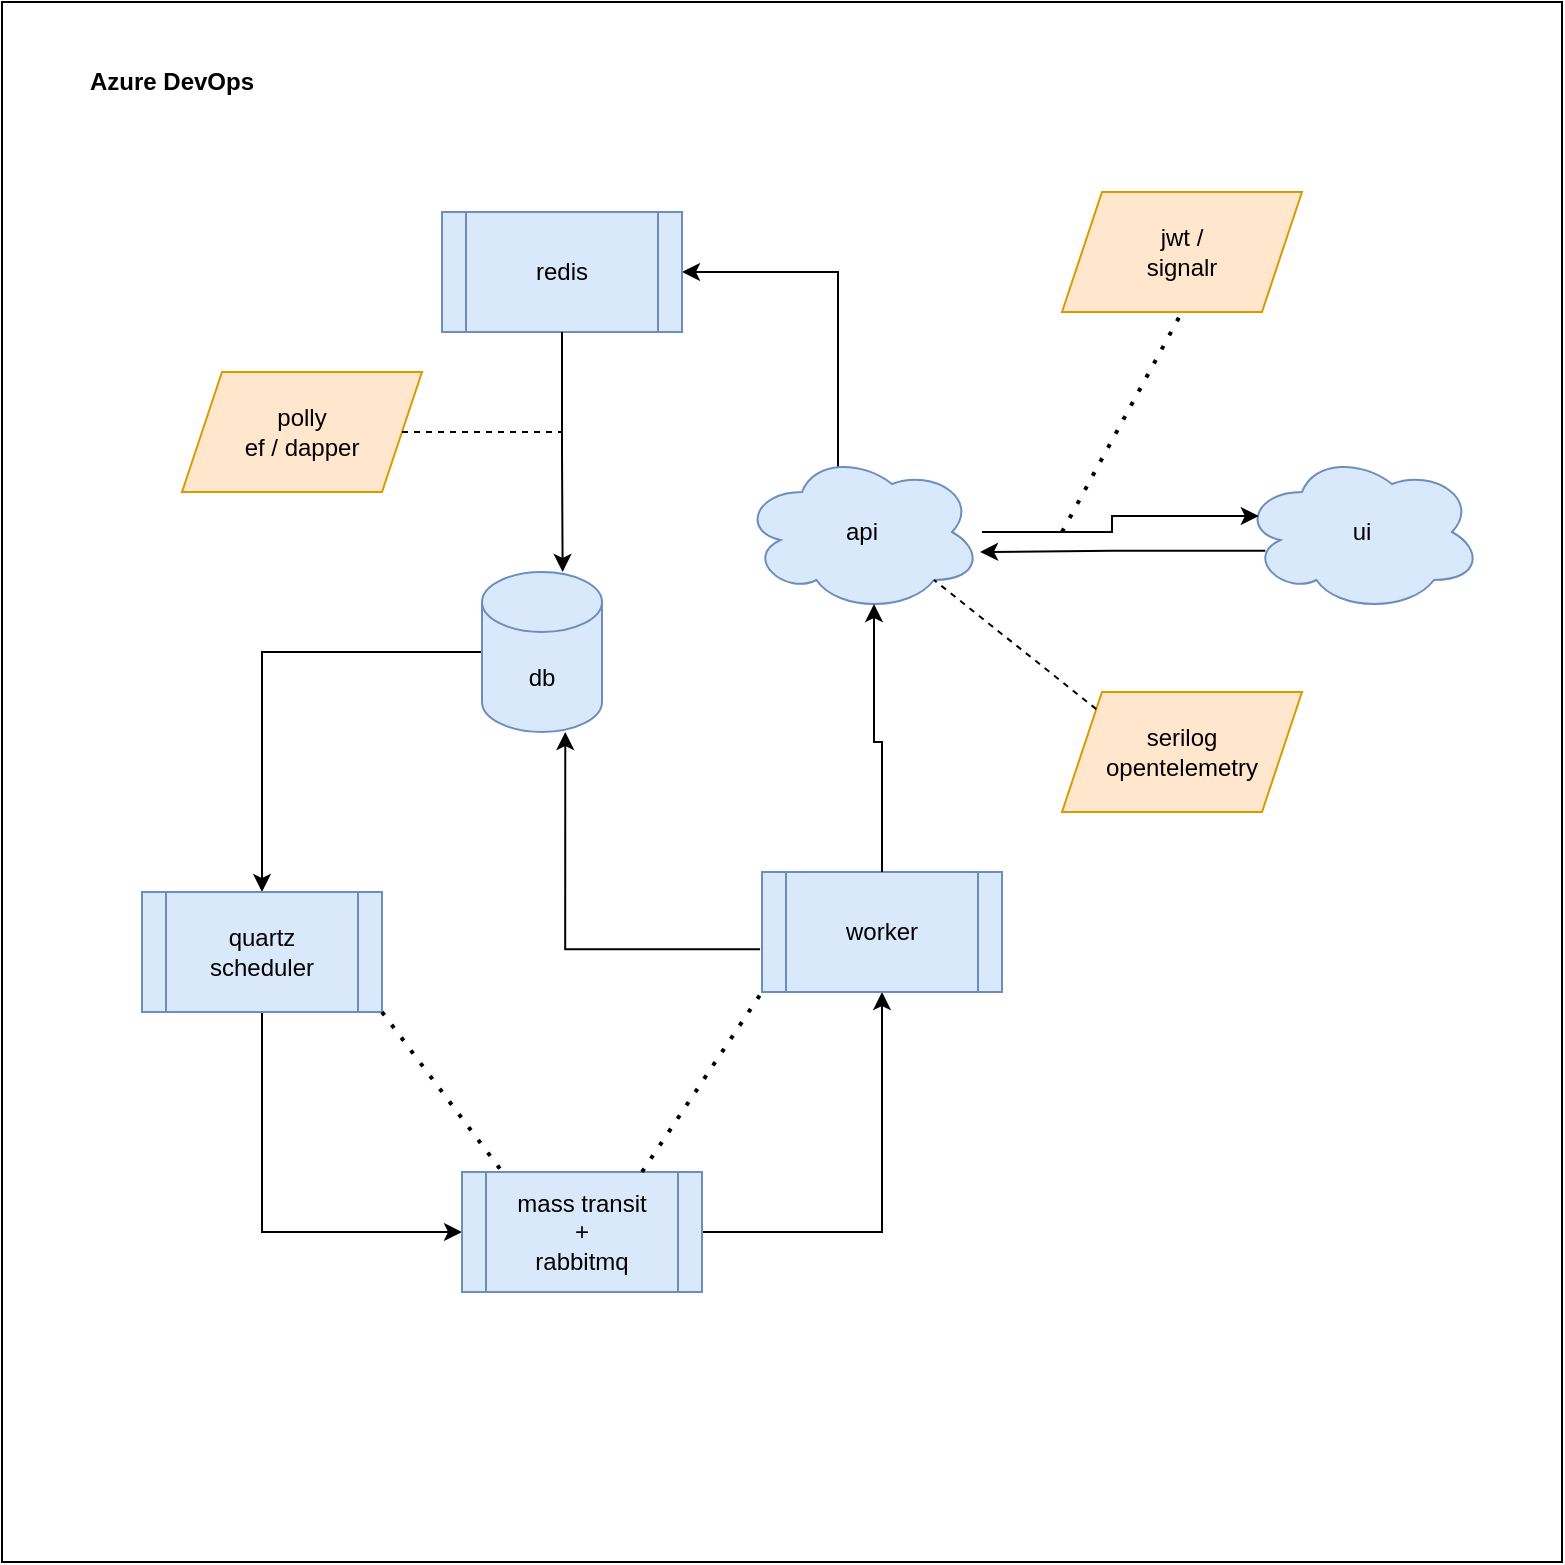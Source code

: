 <mxfile version="27.0.9">
  <diagram name="Page-1" id="T-SBDfJHkUdOzpl3IyPQ">
    <mxGraphModel dx="1213" dy="828" grid="1" gridSize="10" guides="1" tooltips="1" connect="1" arrows="1" fold="1" page="1" pageScale="1" pageWidth="1100" pageHeight="850" math="0" shadow="0">
      <root>
        <mxCell id="0" />
        <mxCell id="1" parent="0" />
        <mxCell id="u2DKv-vihWPoE-Smp5ZA-21" value="" style="whiteSpace=wrap;html=1;aspect=fixed;" parent="1" vertex="1">
          <mxGeometry x="180" y="35" width="780" height="780" as="geometry" />
        </mxCell>
        <mxCell id="kWajGwL6_NWsyl4DS-xg-6" style="edgeStyle=orthogonalEdgeStyle;rounded=0;orthogonalLoop=1;jettySize=auto;html=1;entryX=0.5;entryY=0;entryDx=0;entryDy=0;exitX=0;exitY=0.5;exitDx=0;exitDy=0;exitPerimeter=0;" parent="1" source="kWajGwL6_NWsyl4DS-xg-1" target="kWajGwL6_NWsyl4DS-xg-2" edge="1">
          <mxGeometry relative="1" as="geometry" />
        </mxCell>
        <mxCell id="kWajGwL6_NWsyl4DS-xg-1" value="db" style="shape=cylinder3;whiteSpace=wrap;html=1;boundedLbl=1;backgroundOutline=1;size=15;fillColor=#dae8fc;strokeColor=#6c8ebf;" parent="1" vertex="1">
          <mxGeometry x="420" y="320" width="60" height="80" as="geometry" />
        </mxCell>
        <mxCell id="kWajGwL6_NWsyl4DS-xg-8" style="edgeStyle=orthogonalEdgeStyle;rounded=0;orthogonalLoop=1;jettySize=auto;html=1;entryX=0;entryY=0.5;entryDx=0;entryDy=0;exitX=0.5;exitY=1;exitDx=0;exitDy=0;" parent="1" source="kWajGwL6_NWsyl4DS-xg-2" target="kWajGwL6_NWsyl4DS-xg-7" edge="1">
          <mxGeometry relative="1" as="geometry" />
        </mxCell>
        <mxCell id="kWajGwL6_NWsyl4DS-xg-2" value="quartz&lt;br&gt;scheduler" style="shape=process;whiteSpace=wrap;html=1;backgroundOutline=1;fillColor=#dae8fc;strokeColor=#6c8ebf;" parent="1" vertex="1">
          <mxGeometry x="250" y="480" width="120" height="60" as="geometry" />
        </mxCell>
        <mxCell id="kWajGwL6_NWsyl4DS-xg-11" style="edgeStyle=orthogonalEdgeStyle;rounded=0;orthogonalLoop=1;jettySize=auto;html=1;entryX=0.5;entryY=1;entryDx=0;entryDy=0;" parent="1" source="kWajGwL6_NWsyl4DS-xg-7" target="kWajGwL6_NWsyl4DS-xg-10" edge="1">
          <mxGeometry relative="1" as="geometry" />
        </mxCell>
        <mxCell id="kWajGwL6_NWsyl4DS-xg-7" value="mass transit&lt;br&gt;+&lt;br&gt;rabbitmq" style="shape=process;whiteSpace=wrap;html=1;backgroundOutline=1;fillColor=#dae8fc;strokeColor=#6c8ebf;" parent="1" vertex="1">
          <mxGeometry x="410" y="620" width="120" height="60" as="geometry" />
        </mxCell>
        <mxCell id="u2DKv-vihWPoE-Smp5ZA-4" style="edgeStyle=orthogonalEdgeStyle;rounded=0;orthogonalLoop=1;jettySize=auto;html=1;entryX=1;entryY=0.5;entryDx=0;entryDy=0;exitX=0.4;exitY=0.1;exitDx=0;exitDy=0;exitPerimeter=0;" parent="1" source="kWajGwL6_NWsyl4DS-xg-9" target="u2DKv-vihWPoE-Smp5ZA-2" edge="1">
          <mxGeometry relative="1" as="geometry">
            <Array as="points">
              <mxPoint x="598" y="170" />
            </Array>
          </mxGeometry>
        </mxCell>
        <mxCell id="kWajGwL6_NWsyl4DS-xg-9" value="api" style="ellipse;shape=cloud;whiteSpace=wrap;html=1;fillColor=#dae8fc;strokeColor=#6c8ebf;" parent="1" vertex="1">
          <mxGeometry x="550" y="260" width="120" height="80" as="geometry" />
        </mxCell>
        <mxCell id="kWajGwL6_NWsyl4DS-xg-10" value="worker" style="shape=process;whiteSpace=wrap;html=1;backgroundOutline=1;fillColor=#dae8fc;strokeColor=#6c8ebf;" parent="1" vertex="1">
          <mxGeometry x="560" y="470" width="120" height="60" as="geometry" />
        </mxCell>
        <mxCell id="kWajGwL6_NWsyl4DS-xg-12" style="edgeStyle=orthogonalEdgeStyle;rounded=0;orthogonalLoop=1;jettySize=auto;html=1;entryX=0.55;entryY=0.95;entryDx=0;entryDy=0;entryPerimeter=0;" parent="1" source="kWajGwL6_NWsyl4DS-xg-10" target="kWajGwL6_NWsyl4DS-xg-9" edge="1">
          <mxGeometry relative="1" as="geometry" />
        </mxCell>
        <mxCell id="kWajGwL6_NWsyl4DS-xg-14" style="edgeStyle=orthogonalEdgeStyle;rounded=0;orthogonalLoop=1;jettySize=auto;html=1;entryX=0.694;entryY=1;entryDx=0;entryDy=0;entryPerimeter=0;exitX=-0.008;exitY=0.644;exitDx=0;exitDy=0;exitPerimeter=0;" parent="1" source="kWajGwL6_NWsyl4DS-xg-10" target="kWajGwL6_NWsyl4DS-xg-1" edge="1">
          <mxGeometry relative="1" as="geometry" />
        </mxCell>
        <mxCell id="kWajGwL6_NWsyl4DS-xg-15" value="ui" style="ellipse;shape=cloud;whiteSpace=wrap;html=1;fillColor=#dae8fc;strokeColor=#6c8ebf;" parent="1" vertex="1">
          <mxGeometry x="800" y="260" width="120" height="80" as="geometry" />
        </mxCell>
        <mxCell id="kWajGwL6_NWsyl4DS-xg-16" style="edgeStyle=orthogonalEdgeStyle;rounded=0;orthogonalLoop=1;jettySize=auto;html=1;entryX=0.992;entryY=0.625;entryDx=0;entryDy=0;entryPerimeter=0;exitX=0.097;exitY=0.617;exitDx=0;exitDy=0;exitPerimeter=0;" parent="1" source="kWajGwL6_NWsyl4DS-xg-15" target="kWajGwL6_NWsyl4DS-xg-9" edge="1">
          <mxGeometry relative="1" as="geometry" />
        </mxCell>
        <mxCell id="kWajGwL6_NWsyl4DS-xg-17" style="edgeStyle=orthogonalEdgeStyle;rounded=0;orthogonalLoop=1;jettySize=auto;html=1;entryX=0.07;entryY=0.4;entryDx=0;entryDy=0;entryPerimeter=0;" parent="1" source="kWajGwL6_NWsyl4DS-xg-9" target="kWajGwL6_NWsyl4DS-xg-15" edge="1">
          <mxGeometry relative="1" as="geometry" />
        </mxCell>
        <mxCell id="kWajGwL6_NWsyl4DS-xg-19" value="" style="endArrow=none;dashed=1;html=1;dashPattern=1 3;strokeWidth=2;rounded=0;entryX=0.164;entryY=-0.011;entryDx=0;entryDy=0;entryPerimeter=0;" parent="1" target="kWajGwL6_NWsyl4DS-xg-7" edge="1">
          <mxGeometry width="50" height="50" relative="1" as="geometry">
            <mxPoint x="370" y="540" as="sourcePoint" />
            <mxPoint x="420" y="490" as="targetPoint" />
          </mxGeometry>
        </mxCell>
        <mxCell id="kWajGwL6_NWsyl4DS-xg-20" value="" style="endArrow=none;dashed=1;html=1;dashPattern=1 3;strokeWidth=2;rounded=0;entryX=0;entryY=1;entryDx=0;entryDy=0;exitX=0.75;exitY=0;exitDx=0;exitDy=0;" parent="1" source="kWajGwL6_NWsyl4DS-xg-7" target="kWajGwL6_NWsyl4DS-xg-10" edge="1">
          <mxGeometry width="50" height="50" relative="1" as="geometry">
            <mxPoint x="510" y="610" as="sourcePoint" />
            <mxPoint x="530" y="560" as="targetPoint" />
          </mxGeometry>
        </mxCell>
        <mxCell id="u2DKv-vihWPoE-Smp5ZA-2" value="redis" style="shape=process;whiteSpace=wrap;html=1;backgroundOutline=1;fillColor=#dae8fc;strokeColor=#6c8ebf;" parent="1" vertex="1">
          <mxGeometry x="400" y="140" width="120" height="60" as="geometry" />
        </mxCell>
        <mxCell id="u2DKv-vihWPoE-Smp5ZA-5" style="edgeStyle=orthogonalEdgeStyle;rounded=0;orthogonalLoop=1;jettySize=auto;html=1;entryX=0.672;entryY=0;entryDx=0;entryDy=0;entryPerimeter=0;" parent="1" source="u2DKv-vihWPoE-Smp5ZA-2" target="kWajGwL6_NWsyl4DS-xg-1" edge="1">
          <mxGeometry relative="1" as="geometry" />
        </mxCell>
        <mxCell id="u2DKv-vihWPoE-Smp5ZA-6" value="polly&lt;br&gt;ef / dapper" style="shape=parallelogram;perimeter=parallelogramPerimeter;whiteSpace=wrap;html=1;fixedSize=1;fillColor=#ffe6cc;strokeColor=#d79b00;" parent="1" vertex="1">
          <mxGeometry x="270" y="220" width="120" height="60" as="geometry" />
        </mxCell>
        <mxCell id="u2DKv-vihWPoE-Smp5ZA-8" value="jwt /&lt;br&gt;&lt;div&gt;signalr&lt;/div&gt;" style="shape=parallelogram;perimeter=parallelogramPerimeter;whiteSpace=wrap;html=1;fixedSize=1;fillColor=#ffe6cc;strokeColor=#d79b00;" parent="1" vertex="1">
          <mxGeometry x="710" y="130" width="120" height="60" as="geometry" />
        </mxCell>
        <mxCell id="u2DKv-vihWPoE-Smp5ZA-13" value="serilog&lt;br&gt;opentelemetry" style="shape=parallelogram;perimeter=parallelogramPerimeter;whiteSpace=wrap;html=1;fixedSize=1;fillColor=#ffe6cc;strokeColor=#d79b00;" parent="1" vertex="1">
          <mxGeometry x="710" y="380" width="120" height="60" as="geometry" />
        </mxCell>
        <mxCell id="u2DKv-vihWPoE-Smp5ZA-15" value="" style="endArrow=none;dashed=1;html=1;dashPattern=1 3;strokeWidth=2;rounded=0;" parent="1" edge="1">
          <mxGeometry width="50" height="50" relative="1" as="geometry">
            <mxPoint x="710" y="300" as="sourcePoint" />
            <mxPoint x="770" y="190" as="targetPoint" />
          </mxGeometry>
        </mxCell>
        <mxCell id="u2DKv-vihWPoE-Smp5ZA-17" value="" style="endArrow=none;dashed=1;html=1;rounded=0;exitX=0;exitY=0;exitDx=0;exitDy=0;entryX=0.8;entryY=0.8;entryDx=0;entryDy=0;entryPerimeter=0;" parent="1" source="u2DKv-vihWPoE-Smp5ZA-13" target="kWajGwL6_NWsyl4DS-xg-9" edge="1">
          <mxGeometry width="50" height="50" relative="1" as="geometry">
            <mxPoint x="530" y="450" as="sourcePoint" />
            <mxPoint x="580" y="400" as="targetPoint" />
          </mxGeometry>
        </mxCell>
        <mxCell id="u2DKv-vihWPoE-Smp5ZA-18" value="" style="endArrow=none;dashed=1;html=1;rounded=0;exitX=1;exitY=0.5;exitDx=0;exitDy=0;" parent="1" source="u2DKv-vihWPoE-Smp5ZA-6" edge="1">
          <mxGeometry width="50" height="50" relative="1" as="geometry">
            <mxPoint x="360" y="340" as="sourcePoint" />
            <mxPoint x="460" y="250" as="targetPoint" />
          </mxGeometry>
        </mxCell>
        <mxCell id="u2DKv-vihWPoE-Smp5ZA-22" value="Azure DevOps" style="text;html=1;align=center;verticalAlign=middle;whiteSpace=wrap;rounded=0;fontStyle=1" parent="1" vertex="1">
          <mxGeometry x="210" y="60" width="110" height="30" as="geometry" />
        </mxCell>
      </root>
    </mxGraphModel>
  </diagram>
</mxfile>
